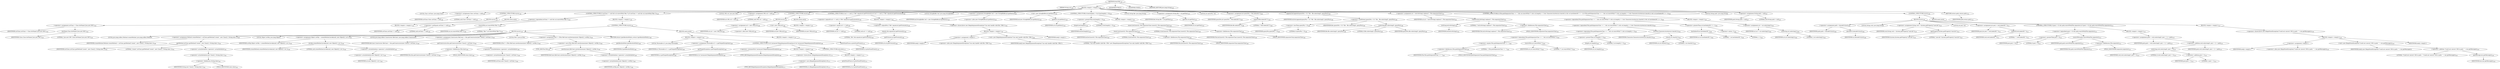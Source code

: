 digraph "fromURI" {  
"181" [label = <(METHOD,fromURI)<SUB>146</SUB>> ]
"182" [label = <(PARAM,String uri)<SUB>146</SUB>> ]
"183" [label = <(BLOCK,&lt;empty&gt;,&lt;empty&gt;)<SUB>146</SUB>> ]
"184" [label = <(LOCAL,Class uriClazz: java.lang.Class)> ]
"185" [label = <(&lt;operator&gt;.assignment,Class uriClazz = null)<SUB>148</SUB>> ]
"186" [label = <(IDENTIFIER,uriClazz,Class uriClazz = null)<SUB>148</SUB>> ]
"187" [label = <(LITERAL,null,Class uriClazz = null)<SUB>148</SUB>> ]
"188" [label = <(CONTROL_STRUCTURE,try,try)<SUB>149</SUB>> ]
"189" [label = <(BLOCK,try,try)<SUB>149</SUB>> ]
"190" [label = <(&lt;operator&gt;.assignment,uriClazz = Class.forName(&quot;java.net.URI&quot;))<SUB>150</SUB>> ]
"191" [label = <(IDENTIFIER,uriClazz,uriClazz = Class.forName(&quot;java.net.URI&quot;))<SUB>150</SUB>> ]
"192" [label = <(forName,Class.forName(&quot;java.net.URI&quot;))<SUB>150</SUB>> ]
"193" [label = <(IDENTIFIER,Class,Class.forName(&quot;java.net.URI&quot;))<SUB>150</SUB>> ]
"194" [label = <(LITERAL,&quot;java.net.URI&quot;,Class.forName(&quot;java.net.URI&quot;))<SUB>150</SUB>> ]
"195" [label = <(BLOCK,catch,catch)> ]
"196" [label = <(BLOCK,&lt;empty&gt;,&lt;empty&gt;)<SUB>151</SUB>> ]
"197" [label = <(CONTROL_STRUCTURE,if (uriClazz != null &amp;&amp; uri.startsWith(&quot;file:/&quot;)),if (uriClazz != null &amp;&amp; uri.startsWith(&quot;file:/&quot;)))<SUB>158</SUB>> ]
"198" [label = <(&lt;operator&gt;.logicalAnd,uriClazz != null &amp;&amp; uri.startsWith(&quot;file:/&quot;))<SUB>158</SUB>> ]
"199" [label = <(&lt;operator&gt;.notEquals,uriClazz != null)<SUB>158</SUB>> ]
"200" [label = <(IDENTIFIER,uriClazz,uriClazz != null)<SUB>158</SUB>> ]
"201" [label = <(LITERAL,null,uriClazz != null)<SUB>158</SUB>> ]
"202" [label = <(startsWith,uri.startsWith(&quot;file:/&quot;))<SUB>158</SUB>> ]
"203" [label = <(IDENTIFIER,uri,uri.startsWith(&quot;file:/&quot;))<SUB>158</SUB>> ]
"204" [label = <(LITERAL,&quot;file:/&quot;,uri.startsWith(&quot;file:/&quot;))<SUB>158</SUB>> ]
"205" [label = <(BLOCK,&lt;empty&gt;,&lt;empty&gt;)<SUB>158</SUB>> ]
"206" [label = <(CONTROL_STRUCTURE,try,try)<SUB>159</SUB>> ]
"207" [label = <(BLOCK,try,try)<SUB>159</SUB>> ]
"208" [label = <(LOCAL,java.lang.reflect.Method createMethod: java.lang.reflect.Method)> ]
"209" [label = <(&lt;operator&gt;.assignment,Method createMethod = uriClazz.getMethod(&quot;create&quot;, new Class[] { String.class }))<SUB>160</SUB>> ]
"210" [label = <(IDENTIFIER,createMethod,Method createMethod = uriClazz.getMethod(&quot;create&quot;, new Class[] { String.class }))<SUB>160</SUB>> ]
"211" [label = <(getMethod,uriClazz.getMethod(&quot;create&quot;, new Class[] { String.class }))<SUB>161</SUB>> ]
"212" [label = <(IDENTIFIER,uriClazz,uriClazz.getMethod(&quot;create&quot;, new Class[] { String.class }))<SUB>161</SUB>> ]
"213" [label = <(LITERAL,&quot;create&quot;,uriClazz.getMethod(&quot;create&quot;, new Class[] { String.class }))<SUB>161</SUB>> ]
"214" [label = <(&lt;operator&gt;.arrayInitializer,&lt;operator&gt;.arrayInitializer)<SUB>161</SUB>> ]
"215" [label = <(&lt;operator&gt;.arrayInitializer,new Class[] { String.class })<SUB>161</SUB>> ]
"216" [label = <(&lt;operator&gt;.fieldAccess,String.class)<SUB>161</SUB>> ]
"217" [label = <(IDENTIFIER,String,new Class[] { String.class })<SUB>161</SUB>> ]
"218" [label = <(FIELD_IDENTIFIER,class,class)<SUB>161</SUB>> ]
"219" [label = <(LOCAL,Object uriObj: java.lang.Object)> ]
"220" [label = <(&lt;operator&gt;.assignment,Object uriObj = createMethod.invoke(null, new Object[] { uri }))<SUB>162</SUB>> ]
"221" [label = <(IDENTIFIER,uriObj,Object uriObj = createMethod.invoke(null, new Object[] { uri }))<SUB>162</SUB>> ]
"222" [label = <(invoke,createMethod.invoke(null, new Object[] { uri }))<SUB>162</SUB>> ]
"223" [label = <(IDENTIFIER,createMethod,createMethod.invoke(null, new Object[] { uri }))<SUB>162</SUB>> ]
"224" [label = <(LITERAL,null,createMethod.invoke(null, new Object[] { uri }))<SUB>162</SUB>> ]
"225" [label = <(&lt;operator&gt;.arrayInitializer,&lt;operator&gt;.arrayInitializer)<SUB>162</SUB>> ]
"226" [label = <(&lt;operator&gt;.arrayInitializer,new Object[] { uri })<SUB>162</SUB>> ]
"227" [label = <(IDENTIFIER,uri,new Object[] { uri })<SUB>162</SUB>> ]
"228" [label = <(LOCAL,java.lang.reflect.Constructor fileConst: java.lang.reflect.Constructor)> ]
"229" [label = <(&lt;operator&gt;.assignment,Constructor fileConst = this.getConstructor(new Class[] { uriClazz }))<SUB>163</SUB>> ]
"230" [label = <(IDENTIFIER,fileConst,Constructor fileConst = this.getConstructor(new Class[] { uriClazz }))<SUB>163</SUB>> ]
"231" [label = <(getConstructor,this.getConstructor(new Class[] { uriClazz }))<SUB>164</SUB>> ]
"232" [label = <(&lt;operator&gt;.fieldAccess,File.class)<SUB>164</SUB>> ]
"233" [label = <(IDENTIFIER,File,this.getConstructor(new Class[] { uriClazz }))<SUB>164</SUB>> ]
"234" [label = <(FIELD_IDENTIFIER,class,class)<SUB>164</SUB>> ]
"235" [label = <(&lt;operator&gt;.arrayInitializer,&lt;operator&gt;.arrayInitializer)<SUB>164</SUB>> ]
"236" [label = <(&lt;operator&gt;.arrayInitializer,new Class[] { uriClazz })<SUB>164</SUB>> ]
"237" [label = <(IDENTIFIER,uriClazz,new Class[] { uriClazz })<SUB>164</SUB>> ]
"238" [label = <(LOCAL,File f: java.io.File)> ]
"239" [label = <(&lt;operator&gt;.assignment,File f = (File) fileConst.newInstance(new Object[] { uriObj }))<SUB>165</SUB>> ]
"240" [label = <(IDENTIFIER,f,File f = (File) fileConst.newInstance(new Object[] { uriObj }))<SUB>165</SUB>> ]
"241" [label = <(&lt;operator&gt;.cast,(File) fileConst.newInstance(new Object[] { uriObj }))<SUB>165</SUB>> ]
"242" [label = <(TYPE_REF,File,File)<SUB>165</SUB>> ]
"243" [label = <(newInstance,fileConst.newInstance(new Object[] { uriObj }))<SUB>165</SUB>> ]
"244" [label = <(IDENTIFIER,fileConst,fileConst.newInstance(new Object[] { uriObj }))<SUB>165</SUB>> ]
"245" [label = <(&lt;operator&gt;.arrayInitializer,&lt;operator&gt;.arrayInitializer)<SUB>165</SUB>> ]
"246" [label = <(&lt;operator&gt;.arrayInitializer,new Object[] { uriObj })<SUB>165</SUB>> ]
"247" [label = <(IDENTIFIER,uriObj,new Object[] { uriObj })<SUB>165</SUB>> ]
"248" [label = <(RETURN,return f.getAbsolutePath();,return f.getAbsolutePath();)<SUB>166</SUB>> ]
"249" [label = <(getAbsolutePath,f.getAbsolutePath())<SUB>166</SUB>> ]
"250" [label = <(IDENTIFIER,f,f.getAbsolutePath())<SUB>166</SUB>> ]
"251" [label = <(BLOCK,catch,catch)> ]
"252" [label = <(BLOCK,&lt;empty&gt;,&lt;empty&gt;)<SUB>167</SUB>> ]
"253" [label = <(LOCAL,Throwable e2: java.lang.Throwable)> ]
"254" [label = <(&lt;operator&gt;.assignment,Throwable e2 = e.getTargetException())<SUB>168</SUB>> ]
"255" [label = <(IDENTIFIER,e2,Throwable e2 = e.getTargetException())<SUB>168</SUB>> ]
"256" [label = <(getTargetException,e.getTargetException())<SUB>168</SUB>> ]
"257" [label = <(IDENTIFIER,e,e.getTargetException())<SUB>168</SUB>> ]
"258" [label = <(CONTROL_STRUCTURE,if (e2 instanceof IllegalArgumentException),if (e2 instanceof IllegalArgumentException))<SUB>169</SUB>> ]
"259" [label = <(&lt;operator&gt;.instanceOf,e2 instanceof IllegalArgumentException)<SUB>169</SUB>> ]
"260" [label = <(IDENTIFIER,e2,e2 instanceof IllegalArgumentException)<SUB>169</SUB>> ]
"261" [label = <(TYPE_REF,IllegalArgumentException,IllegalArgumentException)<SUB>169</SUB>> ]
"262" [label = <(BLOCK,&lt;empty&gt;,&lt;empty&gt;)<SUB>169</SUB>> ]
"263" [label = <(&lt;operator&gt;.throw,throw (IllegalArgumentException) e2;)<SUB>171</SUB>> ]
"264" [label = <(&lt;operator&gt;.cast,(IllegalArgumentException) e2)<SUB>171</SUB>> ]
"265" [label = <(TYPE_REF,IllegalArgumentException,IllegalArgumentException)<SUB>171</SUB>> ]
"266" [label = <(IDENTIFIER,e2,(IllegalArgumentException) e2)<SUB>171</SUB>> ]
"267" [label = <(CONTROL_STRUCTURE,else,else)<SUB>172</SUB>> ]
"268" [label = <(BLOCK,&lt;empty&gt;,&lt;empty&gt;)<SUB>172</SUB>> ]
"269" [label = <(printStackTrace,e2.printStackTrace())<SUB>174</SUB>> ]
"270" [label = <(IDENTIFIER,e2,e2.printStackTrace())<SUB>174</SUB>> ]
"271" [label = <(BLOCK,&lt;empty&gt;,&lt;empty&gt;)<SUB>176</SUB>> ]
"272" [label = <(printStackTrace,e.printStackTrace())<SUB>178</SUB>> ]
"273" [label = <(IDENTIFIER,e,e.printStackTrace())<SUB>178</SUB>> ]
"4" [label = <(LOCAL,URL url: java.net.URL)> ]
"274" [label = <(&lt;operator&gt;.assignment,URL url = null)<SUB>184</SUB>> ]
"275" [label = <(IDENTIFIER,url,URL url = null)<SUB>184</SUB>> ]
"276" [label = <(LITERAL,null,URL url = null)<SUB>184</SUB>> ]
"277" [label = <(CONTROL_STRUCTURE,try,try)<SUB>185</SUB>> ]
"278" [label = <(BLOCK,try,try)<SUB>185</SUB>> ]
"279" [label = <(&lt;operator&gt;.assignment,url = new URL(uri))<SUB>186</SUB>> ]
"280" [label = <(IDENTIFIER,url,url = new URL(uri))<SUB>186</SUB>> ]
"281" [label = <(&lt;operator&gt;.alloc,new URL(uri))<SUB>186</SUB>> ]
"282" [label = <(&lt;init&gt;,new URL(uri))<SUB>186</SUB>> ]
"3" [label = <(IDENTIFIER,url,new URL(uri))<SUB>186</SUB>> ]
"283" [label = <(IDENTIFIER,uri,new URL(uri))<SUB>186</SUB>> ]
"284" [label = <(BLOCK,catch,catch)> ]
"285" [label = <(BLOCK,&lt;empty&gt;,&lt;empty&gt;)<SUB>187</SUB>> ]
"286" [label = <(CONTROL_STRUCTURE,if (url == null || !(&quot;file&quot;.equals(url.getProtocol()))),if (url == null || !(&quot;file&quot;.equals(url.getProtocol()))))<SUB>190</SUB>> ]
"287" [label = <(&lt;operator&gt;.logicalOr,url == null || !(&quot;file&quot;.equals(url.getProtocol())))<SUB>190</SUB>> ]
"288" [label = <(&lt;operator&gt;.equals,url == null)<SUB>190</SUB>> ]
"289" [label = <(IDENTIFIER,url,url == null)<SUB>190</SUB>> ]
"290" [label = <(LITERAL,null,url == null)<SUB>190</SUB>> ]
"291" [label = <(&lt;operator&gt;.logicalNot,!(&quot;file&quot;.equals(url.getProtocol())))<SUB>190</SUB>> ]
"292" [label = <(equals,this.equals(url.getProtocol()))<SUB>190</SUB>> ]
"293" [label = <(LITERAL,&quot;file&quot;,this.equals(url.getProtocol()))<SUB>190</SUB>> ]
"294" [label = <(getProtocol,url.getProtocol())<SUB>190</SUB>> ]
"295" [label = <(IDENTIFIER,url,url.getProtocol())<SUB>190</SUB>> ]
"296" [label = <(BLOCK,&lt;empty&gt;,&lt;empty&gt;)<SUB>190</SUB>> ]
"297" [label = <(&lt;operator&gt;.throw,throw new IllegalArgumentException(&quot;Can only handle valid file: URIs&quot;);)<SUB>191</SUB>> ]
"298" [label = <(BLOCK,&lt;empty&gt;,&lt;empty&gt;)<SUB>191</SUB>> ]
"299" [label = <(&lt;operator&gt;.assignment,&lt;empty&gt;)> ]
"300" [label = <(IDENTIFIER,$obj3,&lt;empty&gt;)> ]
"301" [label = <(&lt;operator&gt;.alloc,new IllegalArgumentException(&quot;Can only handle valid file: URIs&quot;))<SUB>191</SUB>> ]
"302" [label = <(&lt;init&gt;,new IllegalArgumentException(&quot;Can only handle valid file: URIs&quot;))<SUB>191</SUB>> ]
"303" [label = <(IDENTIFIER,$obj3,new IllegalArgumentException(&quot;Can only handle valid file: URIs&quot;))> ]
"304" [label = <(LITERAL,&quot;Can only handle valid file: URIs&quot;,new IllegalArgumentException(&quot;Can only handle valid file: URIs&quot;))<SUB>191</SUB>> ]
"305" [label = <(IDENTIFIER,$obj3,&lt;empty&gt;)> ]
"6" [label = <(LOCAL,StringBuffer buf: java.lang.StringBuffer)> ]
"306" [label = <(&lt;operator&gt;.assignment,StringBuffer buf = new StringBuffer(url.getHost()))<SUB>193</SUB>> ]
"307" [label = <(IDENTIFIER,buf,StringBuffer buf = new StringBuffer(url.getHost()))<SUB>193</SUB>> ]
"308" [label = <(&lt;operator&gt;.alloc,new StringBuffer(url.getHost()))<SUB>193</SUB>> ]
"309" [label = <(&lt;init&gt;,new StringBuffer(url.getHost()))<SUB>193</SUB>> ]
"5" [label = <(IDENTIFIER,buf,new StringBuffer(url.getHost()))<SUB>193</SUB>> ]
"310" [label = <(getHost,url.getHost())<SUB>193</SUB>> ]
"311" [label = <(IDENTIFIER,url,url.getHost())<SUB>193</SUB>> ]
"312" [label = <(CONTROL_STRUCTURE,if (buf.length() &gt; 0),if (buf.length() &gt; 0))<SUB>194</SUB>> ]
"313" [label = <(&lt;operator&gt;.greaterThan,buf.length() &gt; 0)<SUB>194</SUB>> ]
"314" [label = <(length,buf.length())<SUB>194</SUB>> ]
"315" [label = <(IDENTIFIER,buf,buf.length())<SUB>194</SUB>> ]
"316" [label = <(LITERAL,0,buf.length() &gt; 0)<SUB>194</SUB>> ]
"317" [label = <(BLOCK,&lt;empty&gt;,&lt;empty&gt;)<SUB>194</SUB>> ]
"318" [label = <(insert,buf.insert(0, File.separatorChar).insert(0, File.separatorChar))<SUB>195</SUB>> ]
"319" [label = <(insert,buf.insert(0, File.separatorChar))<SUB>195</SUB>> ]
"320" [label = <(IDENTIFIER,buf,buf.insert(0, File.separatorChar))<SUB>195</SUB>> ]
"321" [label = <(LITERAL,0,buf.insert(0, File.separatorChar))<SUB>195</SUB>> ]
"322" [label = <(&lt;operator&gt;.fieldAccess,File.separatorChar)<SUB>195</SUB>> ]
"323" [label = <(IDENTIFIER,File,buf.insert(0, File.separatorChar))<SUB>195</SUB>> ]
"324" [label = <(FIELD_IDENTIFIER,separatorChar,separatorChar)<SUB>195</SUB>> ]
"325" [label = <(LITERAL,0,buf.insert(0, File.separatorChar).insert(0, File.separatorChar))<SUB>195</SUB>> ]
"326" [label = <(&lt;operator&gt;.fieldAccess,File.separatorChar)<SUB>195</SUB>> ]
"327" [label = <(IDENTIFIER,File,buf.insert(0, File.separatorChar).insert(0, File.separatorChar))<SUB>195</SUB>> ]
"328" [label = <(FIELD_IDENTIFIER,separatorChar,separatorChar)<SUB>195</SUB>> ]
"329" [label = <(LOCAL,String file: java.lang.String)> ]
"330" [label = <(&lt;operator&gt;.assignment,String file = url.getFile())<SUB>197</SUB>> ]
"331" [label = <(IDENTIFIER,file,String file = url.getFile())<SUB>197</SUB>> ]
"332" [label = <(getFile,url.getFile())<SUB>197</SUB>> ]
"333" [label = <(IDENTIFIER,url,url.getFile())<SUB>197</SUB>> ]
"334" [label = <(LOCAL,int queryPos: int)> ]
"335" [label = <(&lt;operator&gt;.assignment,int queryPos = file.indexOf('?'))<SUB>198</SUB>> ]
"336" [label = <(IDENTIFIER,queryPos,int queryPos = file.indexOf('?'))<SUB>198</SUB>> ]
"337" [label = <(indexOf,file.indexOf('?'))<SUB>198</SUB>> ]
"338" [label = <(IDENTIFIER,file,file.indexOf('?'))<SUB>198</SUB>> ]
"339" [label = <(LITERAL,'?',file.indexOf('?'))<SUB>198</SUB>> ]
"340" [label = <(append,buf.append((queryPos &lt; 0) ? file : file.substring(0, queryPos)))<SUB>199</SUB>> ]
"341" [label = <(IDENTIFIER,buf,buf.append((queryPos &lt; 0) ? file : file.substring(0, queryPos)))<SUB>199</SUB>> ]
"342" [label = <(&lt;operator&gt;.conditional,(queryPos &lt; 0) ? file : file.substring(0, queryPos))<SUB>199</SUB>> ]
"343" [label = <(&lt;operator&gt;.lessThan,queryPos &lt; 0)<SUB>199</SUB>> ]
"344" [label = <(IDENTIFIER,queryPos,queryPos &lt; 0)<SUB>199</SUB>> ]
"345" [label = <(LITERAL,0,queryPos &lt; 0)<SUB>199</SUB>> ]
"346" [label = <(IDENTIFIER,file,(queryPos &lt; 0) ? file : file.substring(0, queryPos))<SUB>199</SUB>> ]
"347" [label = <(substring,file.substring(0, queryPos))<SUB>199</SUB>> ]
"348" [label = <(IDENTIFIER,file,file.substring(0, queryPos))<SUB>199</SUB>> ]
"349" [label = <(LITERAL,0,file.substring(0, queryPos))<SUB>199</SUB>> ]
"350" [label = <(IDENTIFIER,queryPos,file.substring(0, queryPos))<SUB>199</SUB>> ]
"351" [label = <(&lt;operator&gt;.assignment,uri = buf.toString().replace('/', File.separatorChar))<SUB>201</SUB>> ]
"352" [label = <(IDENTIFIER,uri,uri = buf.toString().replace('/', File.separatorChar))<SUB>201</SUB>> ]
"353" [label = <(replace,buf.toString().replace('/', File.separatorChar))<SUB>201</SUB>> ]
"354" [label = <(toString,buf.toString())<SUB>201</SUB>> ]
"355" [label = <(IDENTIFIER,buf,buf.toString())<SUB>201</SUB>> ]
"356" [label = <(LITERAL,'/',buf.toString().replace('/', File.separatorChar))<SUB>201</SUB>> ]
"357" [label = <(&lt;operator&gt;.fieldAccess,File.separatorChar)<SUB>201</SUB>> ]
"358" [label = <(IDENTIFIER,File,buf.toString().replace('/', File.separatorChar))<SUB>201</SUB>> ]
"359" [label = <(FIELD_IDENTIFIER,separatorChar,separatorChar)<SUB>201</SUB>> ]
"360" [label = <(CONTROL_STRUCTURE,if (File.pathSeparatorChar == ';' &amp;&amp; uri.startsWith(&quot;\\&quot;) &amp;&amp; uri.length() &gt; 2 &amp;&amp; Character.isLetter(uri.charAt(1)) &amp;&amp; uri.lastIndexOf(':') &gt; -1),if (File.pathSeparatorChar == ';' &amp;&amp; uri.startsWith(&quot;\\&quot;) &amp;&amp; uri.length() &gt; 2 &amp;&amp; Character.isLetter(uri.charAt(1)) &amp;&amp; uri.lastIndexOf(':') &gt; -1))<SUB>203</SUB>> ]
"361" [label = <(&lt;operator&gt;.logicalAnd,File.pathSeparatorChar == ';' &amp;&amp; uri.startsWith(&quot;\\&quot;) &amp;&amp; uri.length() &gt; 2 &amp;&amp; Character.isLetter(uri.charAt(1)) &amp;&amp; uri.lastIndexOf(':') &gt; -1)<SUB>203</SUB>> ]
"362" [label = <(&lt;operator&gt;.logicalAnd,File.pathSeparatorChar == ';' &amp;&amp; uri.startsWith(&quot;\\&quot;) &amp;&amp; uri.length() &gt; 2 &amp;&amp; Character.isLetter(uri.charAt(1)))<SUB>203</SUB>> ]
"363" [label = <(&lt;operator&gt;.logicalAnd,File.pathSeparatorChar == ';' &amp;&amp; uri.startsWith(&quot;\\&quot;) &amp;&amp; uri.length() &gt; 2)<SUB>203</SUB>> ]
"364" [label = <(&lt;operator&gt;.logicalAnd,File.pathSeparatorChar == ';' &amp;&amp; uri.startsWith(&quot;\\&quot;))<SUB>203</SUB>> ]
"365" [label = <(&lt;operator&gt;.equals,File.pathSeparatorChar == ';')<SUB>203</SUB>> ]
"366" [label = <(&lt;operator&gt;.fieldAccess,File.pathSeparatorChar)<SUB>203</SUB>> ]
"367" [label = <(IDENTIFIER,File,File.pathSeparatorChar == ';')<SUB>203</SUB>> ]
"368" [label = <(FIELD_IDENTIFIER,pathSeparatorChar,pathSeparatorChar)<SUB>203</SUB>> ]
"369" [label = <(LITERAL,';',File.pathSeparatorChar == ';')<SUB>203</SUB>> ]
"370" [label = <(startsWith,uri.startsWith(&quot;\\&quot;))<SUB>203</SUB>> ]
"371" [label = <(IDENTIFIER,uri,uri.startsWith(&quot;\\&quot;))<SUB>203</SUB>> ]
"372" [label = <(LITERAL,&quot;\\&quot;,uri.startsWith(&quot;\\&quot;))<SUB>203</SUB>> ]
"373" [label = <(&lt;operator&gt;.greaterThan,uri.length() &gt; 2)<SUB>203</SUB>> ]
"374" [label = <(length,uri.length())<SUB>203</SUB>> ]
"375" [label = <(IDENTIFIER,uri,uri.length())<SUB>203</SUB>> ]
"376" [label = <(LITERAL,2,uri.length() &gt; 2)<SUB>203</SUB>> ]
"377" [label = <(isLetter,Character.isLetter(uri.charAt(1)))<SUB>204</SUB>> ]
"378" [label = <(IDENTIFIER,Character,Character.isLetter(uri.charAt(1)))<SUB>204</SUB>> ]
"379" [label = <(charAt,uri.charAt(1))<SUB>204</SUB>> ]
"380" [label = <(IDENTIFIER,uri,uri.charAt(1))<SUB>204</SUB>> ]
"381" [label = <(LITERAL,1,uri.charAt(1))<SUB>204</SUB>> ]
"382" [label = <(&lt;operator&gt;.greaterThan,uri.lastIndexOf(':') &gt; -1)<SUB>204</SUB>> ]
"383" [label = <(lastIndexOf,uri.lastIndexOf(':'))<SUB>204</SUB>> ]
"384" [label = <(IDENTIFIER,uri,uri.lastIndexOf(':'))<SUB>204</SUB>> ]
"385" [label = <(LITERAL,':',uri.lastIndexOf(':'))<SUB>204</SUB>> ]
"386" [label = <(&lt;operator&gt;.minus,-1)<SUB>204</SUB>> ]
"387" [label = <(LITERAL,1,-1)<SUB>204</SUB>> ]
"388" [label = <(BLOCK,&lt;empty&gt;,&lt;empty&gt;)<SUB>204</SUB>> ]
"389" [label = <(&lt;operator&gt;.assignment,uri = uri.substring(1))<SUB>205</SUB>> ]
"390" [label = <(IDENTIFIER,uri,uri = uri.substring(1))<SUB>205</SUB>> ]
"391" [label = <(substring,uri.substring(1))<SUB>205</SUB>> ]
"392" [label = <(IDENTIFIER,uri,uri.substring(1))<SUB>205</SUB>> ]
"393" [label = <(LITERAL,1,uri.substring(1))<SUB>205</SUB>> ]
"394" [label = <(LOCAL,String path: java.lang.String)> ]
"395" [label = <(&lt;operator&gt;.assignment,String path = null)<SUB>207</SUB>> ]
"396" [label = <(IDENTIFIER,path,String path = null)<SUB>207</SUB>> ]
"397" [label = <(LITERAL,null,String path = null)<SUB>207</SUB>> ]
"398" [label = <(CONTROL_STRUCTURE,try,try)<SUB>208</SUB>> ]
"399" [label = <(BLOCK,try,try)<SUB>208</SUB>> ]
"400" [label = <(&lt;operator&gt;.assignment,path = decodeUri(uri))<SUB>209</SUB>> ]
"401" [label = <(IDENTIFIER,path,path = decodeUri(uri))<SUB>209</SUB>> ]
"402" [label = <(decodeUri,decodeUri(uri))<SUB>209</SUB>> ]
"403" [label = <(IDENTIFIER,uri,decodeUri(uri))<SUB>209</SUB>> ]
"404" [label = <(LOCAL,String cwd: java.lang.String)> ]
"405" [label = <(&lt;operator&gt;.assignment,String cwd = System.getProperty(&quot;user.dir&quot;))<SUB>210</SUB>> ]
"406" [label = <(IDENTIFIER,cwd,String cwd = System.getProperty(&quot;user.dir&quot;))<SUB>210</SUB>> ]
"407" [label = <(getProperty,System.getProperty(&quot;user.dir&quot;))<SUB>210</SUB>> ]
"408" [label = <(IDENTIFIER,System,System.getProperty(&quot;user.dir&quot;))<SUB>210</SUB>> ]
"409" [label = <(LITERAL,&quot;user.dir&quot;,System.getProperty(&quot;user.dir&quot;))<SUB>210</SUB>> ]
"410" [label = <(LOCAL,int posi: int)> ]
"411" [label = <(&lt;operator&gt;.assignment,int posi = cwd.indexOf(&quot;:&quot;))<SUB>211</SUB>> ]
"412" [label = <(IDENTIFIER,posi,int posi = cwd.indexOf(&quot;:&quot;))<SUB>211</SUB>> ]
"413" [label = <(indexOf,cwd.indexOf(&quot;:&quot;))<SUB>211</SUB>> ]
"414" [label = <(IDENTIFIER,cwd,cwd.indexOf(&quot;:&quot;))<SUB>211</SUB>> ]
"415" [label = <(LITERAL,&quot;:&quot;,cwd.indexOf(&quot;:&quot;))<SUB>211</SUB>> ]
"416" [label = <(CONTROL_STRUCTURE,if ((posi &gt; 0) &amp;&amp; path.startsWith(File.separator)),if ((posi &gt; 0) &amp;&amp; path.startsWith(File.separator)))<SUB>212</SUB>> ]
"417" [label = <(&lt;operator&gt;.logicalAnd,(posi &gt; 0) &amp;&amp; path.startsWith(File.separator))<SUB>212</SUB>> ]
"418" [label = <(&lt;operator&gt;.greaterThan,posi &gt; 0)<SUB>212</SUB>> ]
"419" [label = <(IDENTIFIER,posi,posi &gt; 0)<SUB>212</SUB>> ]
"420" [label = <(LITERAL,0,posi &gt; 0)<SUB>212</SUB>> ]
"421" [label = <(startsWith,path.startsWith(File.separator))<SUB>212</SUB>> ]
"422" [label = <(IDENTIFIER,path,path.startsWith(File.separator))<SUB>212</SUB>> ]
"423" [label = <(&lt;operator&gt;.fieldAccess,File.separator)<SUB>212</SUB>> ]
"424" [label = <(IDENTIFIER,File,path.startsWith(File.separator))<SUB>212</SUB>> ]
"425" [label = <(FIELD_IDENTIFIER,separator,separator)<SUB>212</SUB>> ]
"426" [label = <(BLOCK,&lt;empty&gt;,&lt;empty&gt;)<SUB>212</SUB>> ]
"427" [label = <(&lt;operator&gt;.assignment,path = cwd.substring(0, posi + 1) + path)<SUB>213</SUB>> ]
"428" [label = <(IDENTIFIER,path,path = cwd.substring(0, posi + 1) + path)<SUB>213</SUB>> ]
"429" [label = <(&lt;operator&gt;.addition,cwd.substring(0, posi + 1) + path)<SUB>213</SUB>> ]
"430" [label = <(substring,cwd.substring(0, posi + 1))<SUB>213</SUB>> ]
"431" [label = <(IDENTIFIER,cwd,cwd.substring(0, posi + 1))<SUB>213</SUB>> ]
"432" [label = <(LITERAL,0,cwd.substring(0, posi + 1))<SUB>213</SUB>> ]
"433" [label = <(&lt;operator&gt;.addition,posi + 1)<SUB>213</SUB>> ]
"434" [label = <(IDENTIFIER,posi,posi + 1)<SUB>213</SUB>> ]
"435" [label = <(LITERAL,1,posi + 1)<SUB>213</SUB>> ]
"436" [label = <(IDENTIFIER,path,cwd.substring(0, posi + 1) + path)<SUB>213</SUB>> ]
"437" [label = <(BLOCK,catch,catch)> ]
"438" [label = <(BLOCK,&lt;empty&gt;,&lt;empty&gt;)<SUB>215</SUB>> ]
"439" [label = <(&lt;operator&gt;.throw,throw new IllegalStateException(&quot;Could not convert URI to path: &quot; + exc.getMessage());)<SUB>218</SUB>> ]
"440" [label = <(BLOCK,&lt;empty&gt;,&lt;empty&gt;)<SUB>218</SUB>> ]
"441" [label = <(&lt;operator&gt;.assignment,&lt;empty&gt;)> ]
"442" [label = <(IDENTIFIER,$obj5,&lt;empty&gt;)> ]
"443" [label = <(&lt;operator&gt;.alloc,new IllegalStateException(&quot;Could not convert URI to path: &quot; + exc.getMessage()))<SUB>218</SUB>> ]
"444" [label = <(&lt;init&gt;,new IllegalStateException(&quot;Could not convert URI to path: &quot; + exc.getMessage()))<SUB>218</SUB>> ]
"445" [label = <(IDENTIFIER,$obj5,new IllegalStateException(&quot;Could not convert URI to path: &quot; + exc.getMessage()))> ]
"446" [label = <(&lt;operator&gt;.addition,&quot;Could not convert URI to path: &quot; + exc.getMessage())<SUB>218</SUB>> ]
"447" [label = <(LITERAL,&quot;Could not convert URI to path: &quot;,&quot;Could not convert URI to path: &quot; + exc.getMessage())<SUB>218</SUB>> ]
"448" [label = <(getMessage,exc.getMessage())<SUB>219</SUB>> ]
"449" [label = <(IDENTIFIER,exc,exc.getMessage())<SUB>219</SUB>> ]
"450" [label = <(IDENTIFIER,$obj5,&lt;empty&gt;)> ]
"451" [label = <(RETURN,return path;,return path;)<SUB>221</SUB>> ]
"452" [label = <(IDENTIFIER,path,return path;)<SUB>221</SUB>> ]
"453" [label = <(MODIFIER,PUBLIC)> ]
"454" [label = <(MODIFIER,STATIC)> ]
"455" [label = <(METHOD_RETURN,java.lang.String)<SUB>146</SUB>> ]
  "181" -> "182" 
  "181" -> "183" 
  "181" -> "453" 
  "181" -> "454" 
  "181" -> "455" 
  "183" -> "184" 
  "183" -> "185" 
  "183" -> "188" 
  "183" -> "197" 
  "183" -> "4" 
  "183" -> "274" 
  "183" -> "277" 
  "183" -> "286" 
  "183" -> "6" 
  "183" -> "306" 
  "183" -> "309" 
  "183" -> "312" 
  "183" -> "329" 
  "183" -> "330" 
  "183" -> "334" 
  "183" -> "335" 
  "183" -> "340" 
  "183" -> "351" 
  "183" -> "360" 
  "183" -> "394" 
  "183" -> "395" 
  "183" -> "398" 
  "183" -> "451" 
  "185" -> "186" 
  "185" -> "187" 
  "188" -> "189" 
  "188" -> "195" 
  "189" -> "190" 
  "190" -> "191" 
  "190" -> "192" 
  "192" -> "193" 
  "192" -> "194" 
  "195" -> "196" 
  "197" -> "198" 
  "197" -> "205" 
  "198" -> "199" 
  "198" -> "202" 
  "199" -> "200" 
  "199" -> "201" 
  "202" -> "203" 
  "202" -> "204" 
  "205" -> "206" 
  "206" -> "207" 
  "206" -> "251" 
  "207" -> "208" 
  "207" -> "209" 
  "207" -> "219" 
  "207" -> "220" 
  "207" -> "228" 
  "207" -> "229" 
  "207" -> "238" 
  "207" -> "239" 
  "207" -> "248" 
  "209" -> "210" 
  "209" -> "211" 
  "211" -> "212" 
  "211" -> "213" 
  "211" -> "214" 
  "214" -> "215" 
  "215" -> "216" 
  "216" -> "217" 
  "216" -> "218" 
  "220" -> "221" 
  "220" -> "222" 
  "222" -> "223" 
  "222" -> "224" 
  "222" -> "225" 
  "225" -> "226" 
  "226" -> "227" 
  "229" -> "230" 
  "229" -> "231" 
  "231" -> "232" 
  "231" -> "235" 
  "232" -> "233" 
  "232" -> "234" 
  "235" -> "236" 
  "236" -> "237" 
  "239" -> "240" 
  "239" -> "241" 
  "241" -> "242" 
  "241" -> "243" 
  "243" -> "244" 
  "243" -> "245" 
  "245" -> "246" 
  "246" -> "247" 
  "248" -> "249" 
  "249" -> "250" 
  "251" -> "252" 
  "251" -> "271" 
  "252" -> "253" 
  "252" -> "254" 
  "252" -> "258" 
  "254" -> "255" 
  "254" -> "256" 
  "256" -> "257" 
  "258" -> "259" 
  "258" -> "262" 
  "258" -> "267" 
  "259" -> "260" 
  "259" -> "261" 
  "262" -> "263" 
  "263" -> "264" 
  "264" -> "265" 
  "264" -> "266" 
  "267" -> "268" 
  "268" -> "269" 
  "269" -> "270" 
  "271" -> "272" 
  "272" -> "273" 
  "274" -> "275" 
  "274" -> "276" 
  "277" -> "278" 
  "277" -> "284" 
  "278" -> "279" 
  "278" -> "282" 
  "279" -> "280" 
  "279" -> "281" 
  "282" -> "3" 
  "282" -> "283" 
  "284" -> "285" 
  "286" -> "287" 
  "286" -> "296" 
  "287" -> "288" 
  "287" -> "291" 
  "288" -> "289" 
  "288" -> "290" 
  "291" -> "292" 
  "292" -> "293" 
  "292" -> "294" 
  "294" -> "295" 
  "296" -> "297" 
  "297" -> "298" 
  "298" -> "299" 
  "298" -> "302" 
  "298" -> "305" 
  "299" -> "300" 
  "299" -> "301" 
  "302" -> "303" 
  "302" -> "304" 
  "306" -> "307" 
  "306" -> "308" 
  "309" -> "5" 
  "309" -> "310" 
  "310" -> "311" 
  "312" -> "313" 
  "312" -> "317" 
  "313" -> "314" 
  "313" -> "316" 
  "314" -> "315" 
  "317" -> "318" 
  "318" -> "319" 
  "318" -> "325" 
  "318" -> "326" 
  "319" -> "320" 
  "319" -> "321" 
  "319" -> "322" 
  "322" -> "323" 
  "322" -> "324" 
  "326" -> "327" 
  "326" -> "328" 
  "330" -> "331" 
  "330" -> "332" 
  "332" -> "333" 
  "335" -> "336" 
  "335" -> "337" 
  "337" -> "338" 
  "337" -> "339" 
  "340" -> "341" 
  "340" -> "342" 
  "342" -> "343" 
  "342" -> "346" 
  "342" -> "347" 
  "343" -> "344" 
  "343" -> "345" 
  "347" -> "348" 
  "347" -> "349" 
  "347" -> "350" 
  "351" -> "352" 
  "351" -> "353" 
  "353" -> "354" 
  "353" -> "356" 
  "353" -> "357" 
  "354" -> "355" 
  "357" -> "358" 
  "357" -> "359" 
  "360" -> "361" 
  "360" -> "388" 
  "361" -> "362" 
  "361" -> "382" 
  "362" -> "363" 
  "362" -> "377" 
  "363" -> "364" 
  "363" -> "373" 
  "364" -> "365" 
  "364" -> "370" 
  "365" -> "366" 
  "365" -> "369" 
  "366" -> "367" 
  "366" -> "368" 
  "370" -> "371" 
  "370" -> "372" 
  "373" -> "374" 
  "373" -> "376" 
  "374" -> "375" 
  "377" -> "378" 
  "377" -> "379" 
  "379" -> "380" 
  "379" -> "381" 
  "382" -> "383" 
  "382" -> "386" 
  "383" -> "384" 
  "383" -> "385" 
  "386" -> "387" 
  "388" -> "389" 
  "389" -> "390" 
  "389" -> "391" 
  "391" -> "392" 
  "391" -> "393" 
  "395" -> "396" 
  "395" -> "397" 
  "398" -> "399" 
  "398" -> "437" 
  "399" -> "400" 
  "399" -> "404" 
  "399" -> "405" 
  "399" -> "410" 
  "399" -> "411" 
  "399" -> "416" 
  "400" -> "401" 
  "400" -> "402" 
  "402" -> "403" 
  "405" -> "406" 
  "405" -> "407" 
  "407" -> "408" 
  "407" -> "409" 
  "411" -> "412" 
  "411" -> "413" 
  "413" -> "414" 
  "413" -> "415" 
  "416" -> "417" 
  "416" -> "426" 
  "417" -> "418" 
  "417" -> "421" 
  "418" -> "419" 
  "418" -> "420" 
  "421" -> "422" 
  "421" -> "423" 
  "423" -> "424" 
  "423" -> "425" 
  "426" -> "427" 
  "427" -> "428" 
  "427" -> "429" 
  "429" -> "430" 
  "429" -> "436" 
  "430" -> "431" 
  "430" -> "432" 
  "430" -> "433" 
  "433" -> "434" 
  "433" -> "435" 
  "437" -> "438" 
  "438" -> "439" 
  "439" -> "440" 
  "440" -> "441" 
  "440" -> "444" 
  "440" -> "450" 
  "441" -> "442" 
  "441" -> "443" 
  "444" -> "445" 
  "444" -> "446" 
  "446" -> "447" 
  "446" -> "448" 
  "448" -> "449" 
  "451" -> "452" 
}

